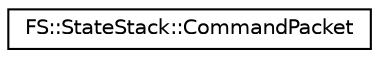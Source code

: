 digraph "Graphical Class Hierarchy"
{
 // INTERACTIVE_SVG=YES
  edge [fontname="Helvetica",fontsize="10",labelfontname="Helvetica",labelfontsize="10"];
  node [fontname="Helvetica",fontsize="10",shape=record];
  rankdir="LR";
  Node0 [label="FS::StateStack::CommandPacket",height=0.2,width=0.4,color="black", fillcolor="white", style="filled",URL="$d7/db2/struct_f_s_1_1_state_stack_1_1_command_packet.html"];
}
